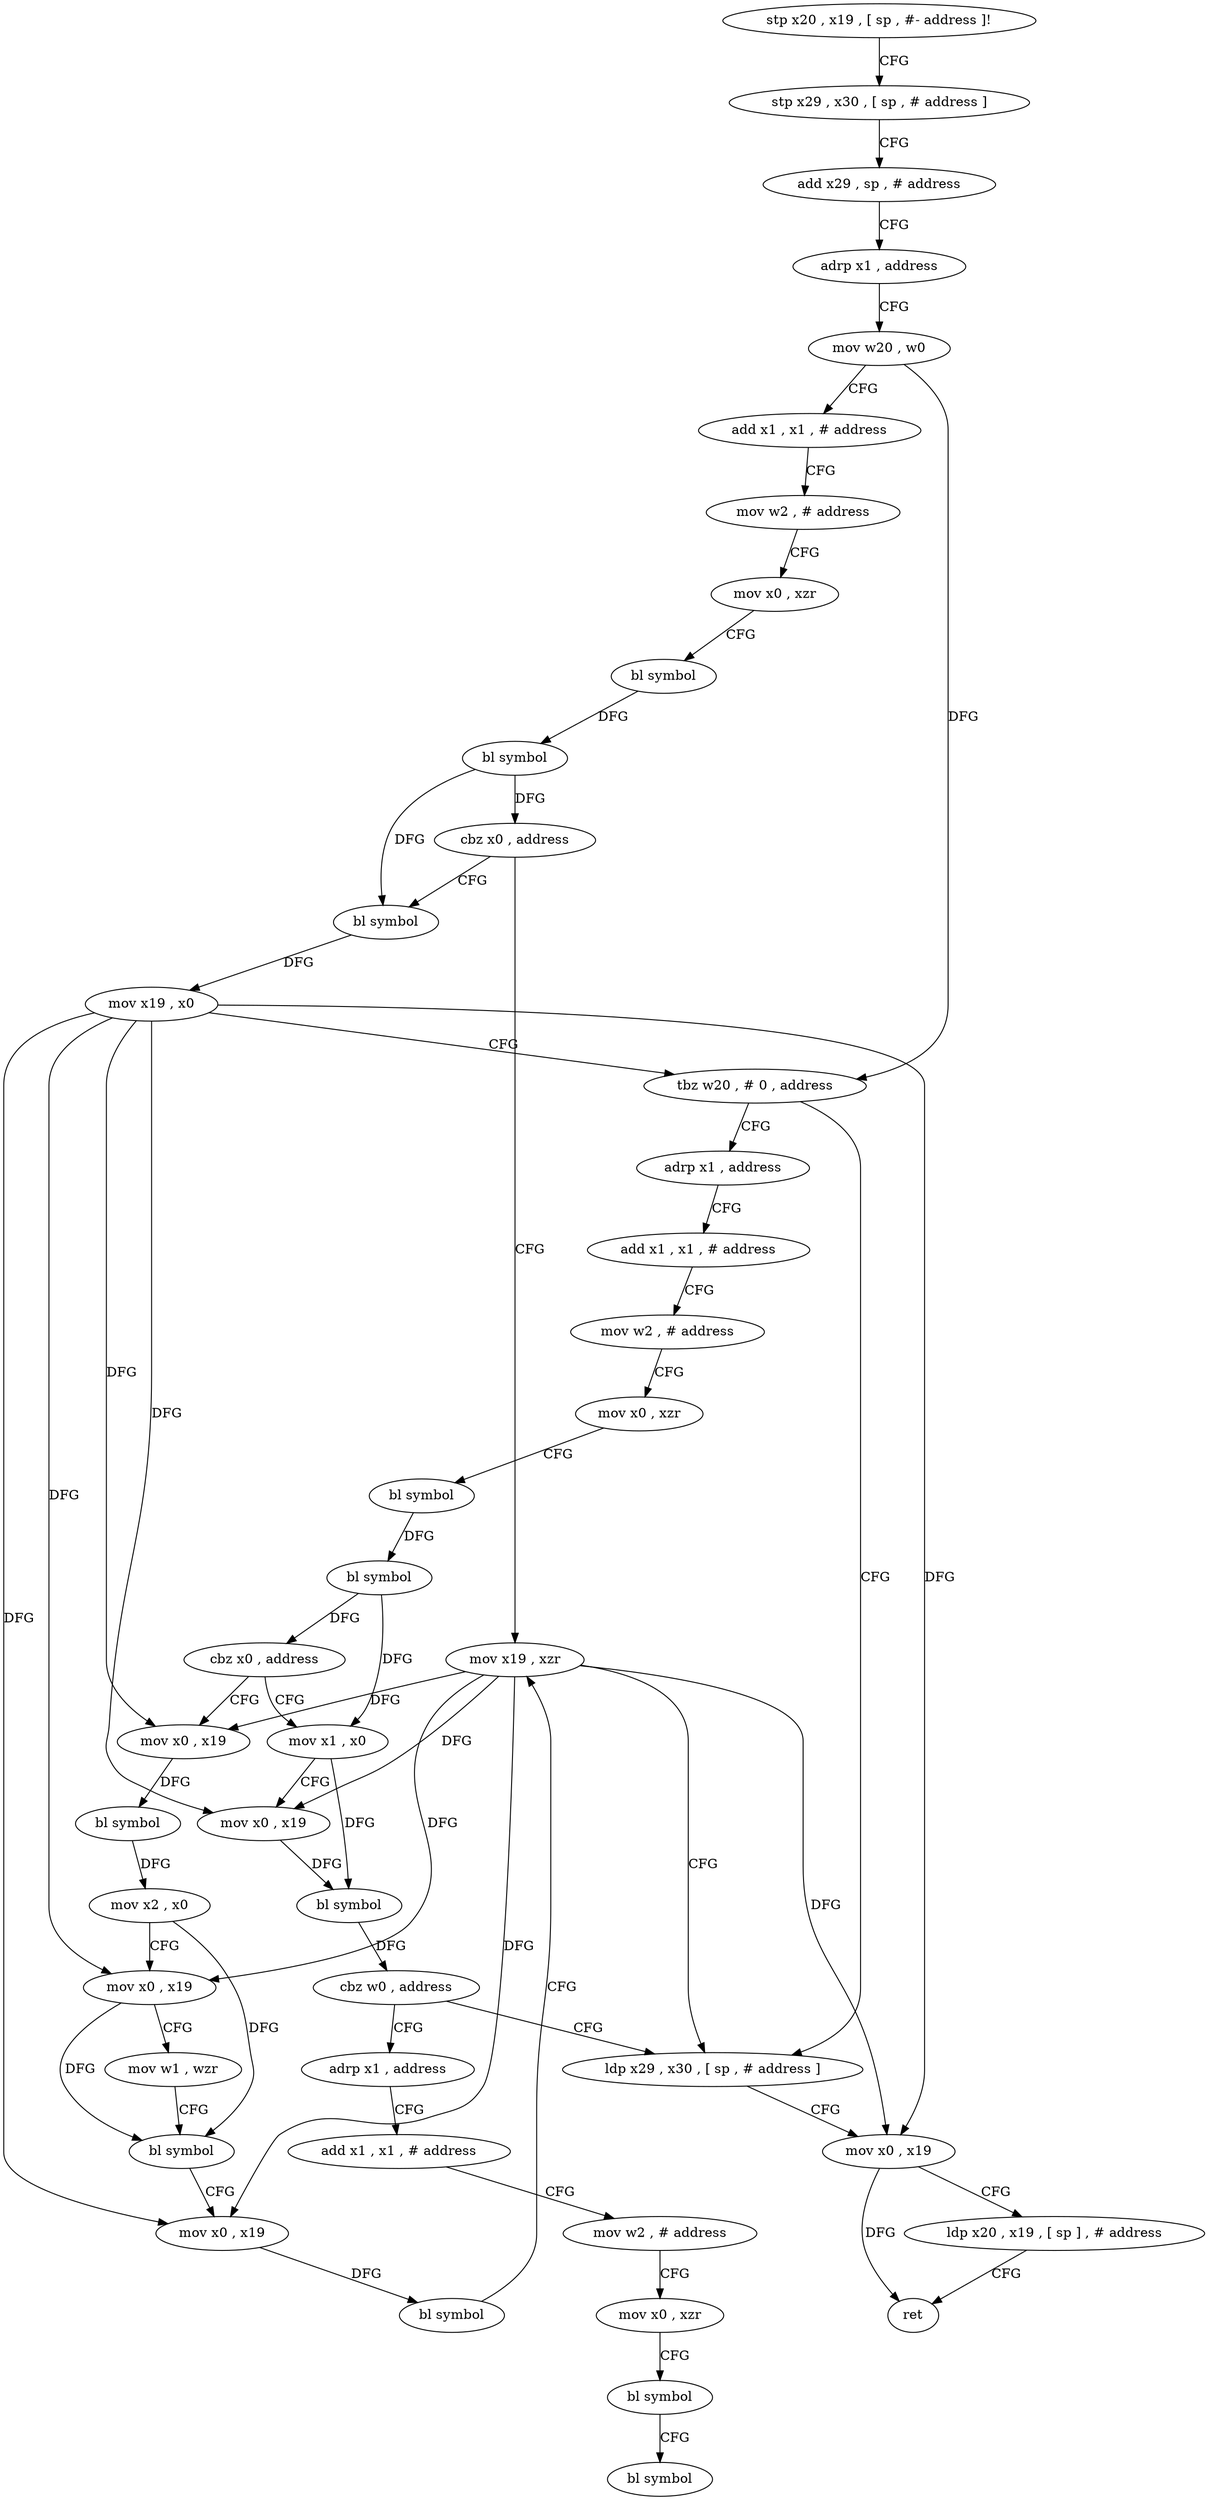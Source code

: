 digraph "func" {
"4216680" [label = "stp x20 , x19 , [ sp , #- address ]!" ]
"4216684" [label = "stp x29 , x30 , [ sp , # address ]" ]
"4216688" [label = "add x29 , sp , # address" ]
"4216692" [label = "adrp x1 , address" ]
"4216696" [label = "mov w20 , w0" ]
"4216700" [label = "add x1 , x1 , # address" ]
"4216704" [label = "mov w2 , # address" ]
"4216708" [label = "mov x0 , xzr" ]
"4216712" [label = "bl symbol" ]
"4216716" [label = "bl symbol" ]
"4216720" [label = "cbz x0 , address" ]
"4216836" [label = "mov x19 , xzr" ]
"4216724" [label = "bl symbol" ]
"4216840" [label = "ldp x29 , x30 , [ sp , # address ]" ]
"4216728" [label = "mov x19 , x0" ]
"4216732" [label = "tbz w20 , # 0 , address" ]
"4216736" [label = "adrp x1 , address" ]
"4216844" [label = "mov x0 , x19" ]
"4216848" [label = "ldp x20 , x19 , [ sp ] , # address" ]
"4216852" [label = "ret" ]
"4216740" [label = "add x1 , x1 , # address" ]
"4216744" [label = "mov w2 , # address" ]
"4216748" [label = "mov x0 , xzr" ]
"4216752" [label = "bl symbol" ]
"4216756" [label = "bl symbol" ]
"4216760" [label = "cbz x0 , address" ]
"4216804" [label = "mov x0 , x19" ]
"4216764" [label = "mov x1 , x0" ]
"4216808" [label = "bl symbol" ]
"4216812" [label = "mov x2 , x0" ]
"4216816" [label = "mov x0 , x19" ]
"4216820" [label = "mov w1 , wzr" ]
"4216824" [label = "bl symbol" ]
"4216828" [label = "mov x0 , x19" ]
"4216832" [label = "bl symbol" ]
"4216768" [label = "mov x0 , x19" ]
"4216772" [label = "bl symbol" ]
"4216776" [label = "cbz w0 , address" ]
"4216780" [label = "adrp x1 , address" ]
"4216784" [label = "add x1 , x1 , # address" ]
"4216788" [label = "mov w2 , # address" ]
"4216792" [label = "mov x0 , xzr" ]
"4216796" [label = "bl symbol" ]
"4216800" [label = "bl symbol" ]
"4216680" -> "4216684" [ label = "CFG" ]
"4216684" -> "4216688" [ label = "CFG" ]
"4216688" -> "4216692" [ label = "CFG" ]
"4216692" -> "4216696" [ label = "CFG" ]
"4216696" -> "4216700" [ label = "CFG" ]
"4216696" -> "4216732" [ label = "DFG" ]
"4216700" -> "4216704" [ label = "CFG" ]
"4216704" -> "4216708" [ label = "CFG" ]
"4216708" -> "4216712" [ label = "CFG" ]
"4216712" -> "4216716" [ label = "DFG" ]
"4216716" -> "4216720" [ label = "DFG" ]
"4216716" -> "4216724" [ label = "DFG" ]
"4216720" -> "4216836" [ label = "CFG" ]
"4216720" -> "4216724" [ label = "CFG" ]
"4216836" -> "4216840" [ label = "CFG" ]
"4216836" -> "4216844" [ label = "DFG" ]
"4216836" -> "4216804" [ label = "DFG" ]
"4216836" -> "4216816" [ label = "DFG" ]
"4216836" -> "4216828" [ label = "DFG" ]
"4216836" -> "4216768" [ label = "DFG" ]
"4216724" -> "4216728" [ label = "DFG" ]
"4216840" -> "4216844" [ label = "CFG" ]
"4216728" -> "4216732" [ label = "CFG" ]
"4216728" -> "4216844" [ label = "DFG" ]
"4216728" -> "4216804" [ label = "DFG" ]
"4216728" -> "4216816" [ label = "DFG" ]
"4216728" -> "4216828" [ label = "DFG" ]
"4216728" -> "4216768" [ label = "DFG" ]
"4216732" -> "4216840" [ label = "CFG" ]
"4216732" -> "4216736" [ label = "CFG" ]
"4216736" -> "4216740" [ label = "CFG" ]
"4216844" -> "4216848" [ label = "CFG" ]
"4216844" -> "4216852" [ label = "DFG" ]
"4216848" -> "4216852" [ label = "CFG" ]
"4216740" -> "4216744" [ label = "CFG" ]
"4216744" -> "4216748" [ label = "CFG" ]
"4216748" -> "4216752" [ label = "CFG" ]
"4216752" -> "4216756" [ label = "DFG" ]
"4216756" -> "4216760" [ label = "DFG" ]
"4216756" -> "4216764" [ label = "DFG" ]
"4216760" -> "4216804" [ label = "CFG" ]
"4216760" -> "4216764" [ label = "CFG" ]
"4216804" -> "4216808" [ label = "DFG" ]
"4216764" -> "4216768" [ label = "CFG" ]
"4216764" -> "4216772" [ label = "DFG" ]
"4216808" -> "4216812" [ label = "DFG" ]
"4216812" -> "4216816" [ label = "CFG" ]
"4216812" -> "4216824" [ label = "DFG" ]
"4216816" -> "4216820" [ label = "CFG" ]
"4216816" -> "4216824" [ label = "DFG" ]
"4216820" -> "4216824" [ label = "CFG" ]
"4216824" -> "4216828" [ label = "CFG" ]
"4216828" -> "4216832" [ label = "DFG" ]
"4216832" -> "4216836" [ label = "CFG" ]
"4216768" -> "4216772" [ label = "DFG" ]
"4216772" -> "4216776" [ label = "DFG" ]
"4216776" -> "4216840" [ label = "CFG" ]
"4216776" -> "4216780" [ label = "CFG" ]
"4216780" -> "4216784" [ label = "CFG" ]
"4216784" -> "4216788" [ label = "CFG" ]
"4216788" -> "4216792" [ label = "CFG" ]
"4216792" -> "4216796" [ label = "CFG" ]
"4216796" -> "4216800" [ label = "CFG" ]
}
